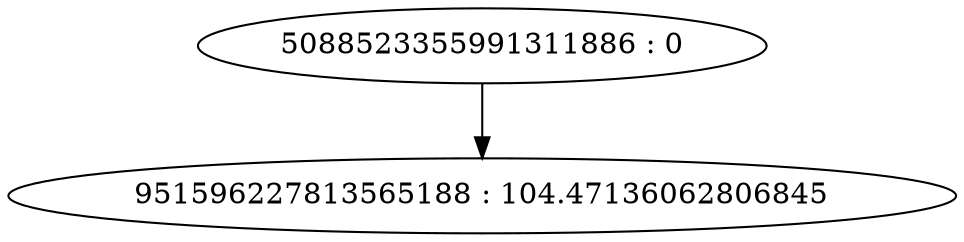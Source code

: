digraph "plots/tree_19.dot" {
	0 [label="5088523355991311886 : 0"]
	1 [label="951596227813565188 : 104.47136062806845"]
	0 -> 1
}
